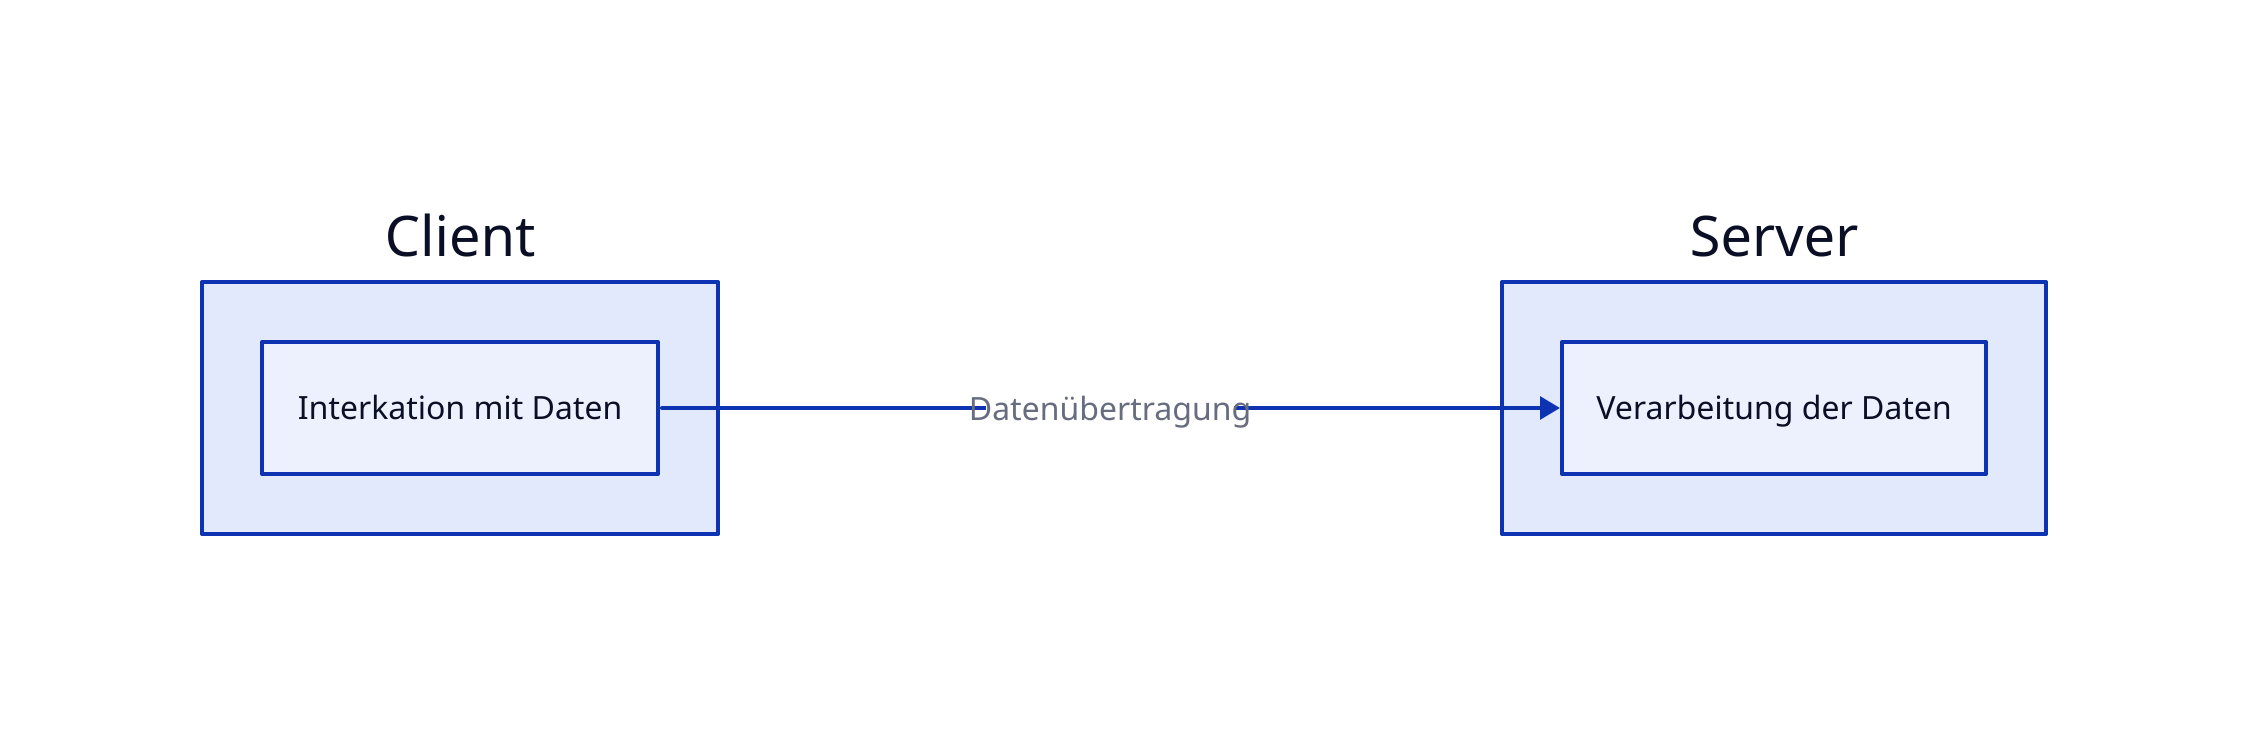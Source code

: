 # compile:
# d2 --font-regular=C:\Windows\Fonts\times.ttf --font-bold=C:\Windows\Fonts\timesbd.ttf --font-italic=C:\Windows\Fonts\timesi.ttf -t 1 -w .\rest-server-client.d2 .\rest-server-client.png

direction: right
client: Client {
    client_beschreibung: Interkation mit Daten
}
server: Server {
    server_beschreibung: Verarbeitung der Daten
}

client.client_beschreibung -> server.server_beschreibung : Datenübertragung